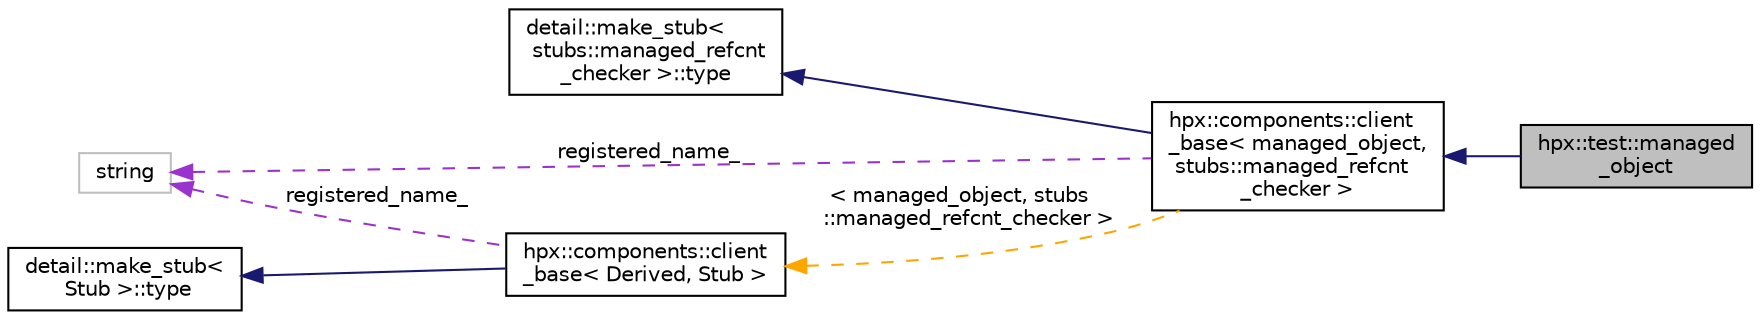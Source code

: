 digraph "hpx::test::managed_object"
{
  edge [fontname="Helvetica",fontsize="10",labelfontname="Helvetica",labelfontsize="10"];
  node [fontname="Helvetica",fontsize="10",shape=record];
  rankdir="LR";
  Node5 [label="hpx::test::managed\l_object",height=0.2,width=0.4,color="black", fillcolor="grey75", style="filled", fontcolor="black"];
  Node6 -> Node5 [dir="back",color="midnightblue",fontsize="10",style="solid",fontname="Helvetica"];
  Node6 [label="hpx::components::client\l_base\< managed_object,\l stubs::managed_refcnt\l_checker \>",height=0.2,width=0.4,color="black", fillcolor="white", style="filled",URL="$d9/dad/classhpx_1_1components_1_1client__base.html"];
  Node7 -> Node6 [dir="back",color="midnightblue",fontsize="10",style="solid",fontname="Helvetica"];
  Node7 [label="detail::make_stub\<\l stubs::managed_refcnt\l_checker  \>::type",height=0.2,width=0.4,color="black", fillcolor="white", style="filled",URL="$de/dfa/structhpx_1_1components_1_1stub__base.html"];
  Node8 -> Node6 [dir="back",color="darkorchid3",fontsize="10",style="dashed",label=" registered_name_" ,fontname="Helvetica"];
  Node8 [label="string",height=0.2,width=0.4,color="grey75", fillcolor="white", style="filled"];
  Node9 -> Node6 [dir="back",color="orange",fontsize="10",style="dashed",label=" \< managed_object, stubs\l::managed_refcnt_checker \>" ,fontname="Helvetica"];
  Node9 [label="hpx::components::client\l_base\< Derived, Stub \>",height=0.2,width=0.4,color="black", fillcolor="white", style="filled",URL="$d9/dad/classhpx_1_1components_1_1client__base.html"];
  Node10 -> Node9 [dir="back",color="midnightblue",fontsize="10",style="solid",fontname="Helvetica"];
  Node10 [label="detail::make_stub\<\l Stub \>::type",height=0.2,width=0.4,color="black", fillcolor="white", style="filled",URL="$de/dfa/structhpx_1_1components_1_1stub__base.html"];
  Node8 -> Node9 [dir="back",color="darkorchid3",fontsize="10",style="dashed",label=" registered_name_" ,fontname="Helvetica"];
}
